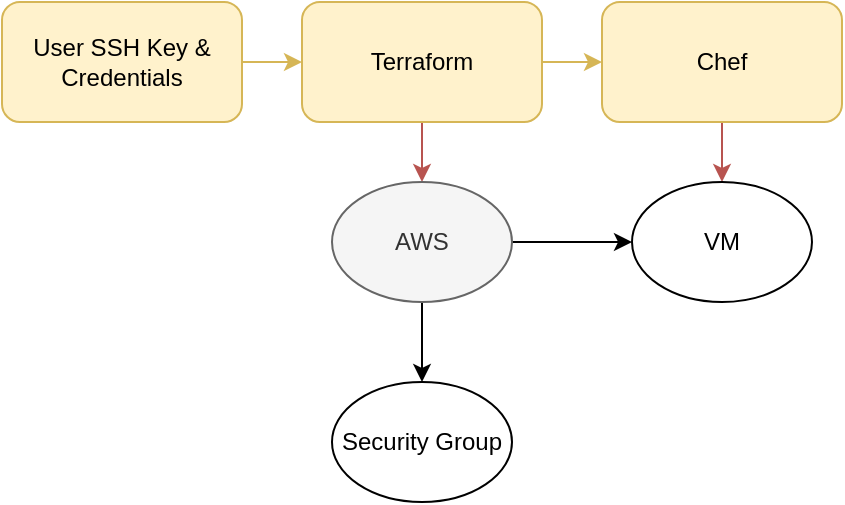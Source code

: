 <mxfile version="16.5.1" type="device"><diagram id="YcRg1iyZR1e6vRyeUAlx" name="Page-1"><mxGraphModel dx="971" dy="614" grid="1" gridSize="10" guides="1" tooltips="1" connect="1" arrows="1" fold="1" page="1" pageScale="1" pageWidth="1100" pageHeight="850" math="0" shadow="0"><root><mxCell id="0"/><mxCell id="1" parent="0"/><mxCell id="WfxEEK8FRdnLVrv7iWzN-10" style="edgeStyle=orthogonalEdgeStyle;rounded=0;orthogonalLoop=1;jettySize=auto;html=1;exitX=0.5;exitY=1;exitDx=0;exitDy=0;entryX=0.5;entryY=0;entryDx=0;entryDy=0;fillColor=#f8cecc;strokeColor=#b85450;" edge="1" parent="1" source="WfxEEK8FRdnLVrv7iWzN-1" target="WfxEEK8FRdnLVrv7iWzN-4"><mxGeometry relative="1" as="geometry"/></mxCell><mxCell id="WfxEEK8FRdnLVrv7iWzN-11" style="edgeStyle=orthogonalEdgeStyle;rounded=0;orthogonalLoop=1;jettySize=auto;html=1;exitX=1;exitY=0.5;exitDx=0;exitDy=0;entryX=0;entryY=0.5;entryDx=0;entryDy=0;fillColor=#fff2cc;strokeColor=#d6b656;" edge="1" parent="1" source="WfxEEK8FRdnLVrv7iWzN-1" target="WfxEEK8FRdnLVrv7iWzN-2"><mxGeometry relative="1" as="geometry"/></mxCell><mxCell id="WfxEEK8FRdnLVrv7iWzN-1" value="Terraform" style="rounded=1;whiteSpace=wrap;html=1;fillColor=#fff2cc;strokeColor=#d6b656;" vertex="1" parent="1"><mxGeometry x="200" y="20" width="120" height="60" as="geometry"/></mxCell><mxCell id="WfxEEK8FRdnLVrv7iWzN-12" style="edgeStyle=orthogonalEdgeStyle;rounded=0;orthogonalLoop=1;jettySize=auto;html=1;exitX=0.5;exitY=1;exitDx=0;exitDy=0;entryX=0.5;entryY=0;entryDx=0;entryDy=0;fillColor=#f8cecc;strokeColor=#b85450;" edge="1" parent="1" source="WfxEEK8FRdnLVrv7iWzN-2" target="WfxEEK8FRdnLVrv7iWzN-5"><mxGeometry relative="1" as="geometry"/></mxCell><mxCell id="WfxEEK8FRdnLVrv7iWzN-2" value="Chef" style="rounded=1;whiteSpace=wrap;html=1;fillColor=#fff2cc;strokeColor=#d6b656;" vertex="1" parent="1"><mxGeometry x="350" y="20" width="120" height="60" as="geometry"/></mxCell><mxCell id="WfxEEK8FRdnLVrv7iWzN-8" style="edgeStyle=orthogonalEdgeStyle;rounded=0;orthogonalLoop=1;jettySize=auto;html=1;exitX=1;exitY=0.5;exitDx=0;exitDy=0;entryX=0;entryY=0.5;entryDx=0;entryDy=0;" edge="1" parent="1" source="WfxEEK8FRdnLVrv7iWzN-4" target="WfxEEK8FRdnLVrv7iWzN-5"><mxGeometry relative="1" as="geometry"/></mxCell><mxCell id="WfxEEK8FRdnLVrv7iWzN-9" style="edgeStyle=orthogonalEdgeStyle;rounded=0;orthogonalLoop=1;jettySize=auto;html=1;exitX=0.5;exitY=1;exitDx=0;exitDy=0;entryX=0.5;entryY=0;entryDx=0;entryDy=0;" edge="1" parent="1" source="WfxEEK8FRdnLVrv7iWzN-4" target="WfxEEK8FRdnLVrv7iWzN-6"><mxGeometry relative="1" as="geometry"/></mxCell><mxCell id="WfxEEK8FRdnLVrv7iWzN-4" value="AWS" style="ellipse;whiteSpace=wrap;html=1;fillColor=#f5f5f5;fontColor=#333333;strokeColor=#666666;" vertex="1" parent="1"><mxGeometry x="215" y="110" width="90" height="60" as="geometry"/></mxCell><mxCell id="WfxEEK8FRdnLVrv7iWzN-5" value="VM" style="ellipse;whiteSpace=wrap;html=1;" vertex="1" parent="1"><mxGeometry x="365" y="110" width="90" height="60" as="geometry"/></mxCell><mxCell id="WfxEEK8FRdnLVrv7iWzN-6" value="Security Group" style="ellipse;whiteSpace=wrap;html=1;" vertex="1" parent="1"><mxGeometry x="215" y="210" width="90" height="60" as="geometry"/></mxCell><mxCell id="WfxEEK8FRdnLVrv7iWzN-15" style="edgeStyle=orthogonalEdgeStyle;rounded=0;orthogonalLoop=1;jettySize=auto;html=1;exitX=1;exitY=0.5;exitDx=0;exitDy=0;entryX=0;entryY=0.5;entryDx=0;entryDy=0;fillColor=#fff2cc;strokeColor=#d6b656;" edge="1" parent="1" source="WfxEEK8FRdnLVrv7iWzN-13" target="WfxEEK8FRdnLVrv7iWzN-1"><mxGeometry relative="1" as="geometry"/></mxCell><mxCell id="WfxEEK8FRdnLVrv7iWzN-13" value="User SSH Key &amp;amp; Credentials" style="rounded=1;whiteSpace=wrap;html=1;fillColor=#fff2cc;strokeColor=#d6b656;" vertex="1" parent="1"><mxGeometry x="50" y="20" width="120" height="60" as="geometry"/></mxCell></root></mxGraphModel></diagram></mxfile>